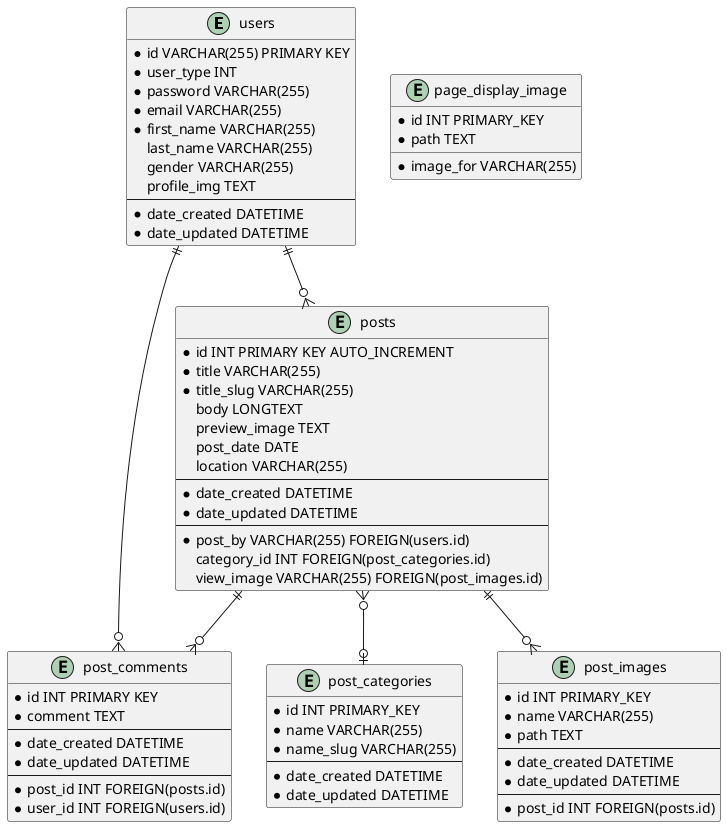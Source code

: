 @startuml

    entity users {
        *id VARCHAR(255) PRIMARY KEY
        *user_type INT
        *password VARCHAR(255)
        *email VARCHAR(255)
        *first_name VARCHAR(255)
        last_name VARCHAR(255)
        gender VARCHAR(255)
        profile_img TEXT
        --
        *date_created DATETIME
        *date_updated DATETIME
    }
    
    entity posts {
        *id INT PRIMARY KEY AUTO_INCREMENT
        *title VARCHAR(255)
        *title_slug VARCHAR(255)
        body LONGTEXT
        preview_image TEXT
        post_date DATE
        location VARCHAR(255)
        --
        *date_created DATETIME
        *date_updated DATETIME
        --
        *post_by VARCHAR(255) FOREIGN(users.id)
        category_id INT FOREIGN(post_categories.id)
        view_image VARCHAR(255) FOREIGN(post_images.id)
    }

    entity post_comments {
        *id INT PRIMARY KEY
        *comment TEXT
        --
        *date_created DATETIME
        *date_updated DATETIME
        --
        *post_id INT FOREIGN(posts.id)
        *user_id INT FOREIGN(users.id)
    }

    entity post_categories {
        *id INT PRIMARY_KEY
        *name VARCHAR(255)
        *name_slug VARCHAR(255)
        --
        *date_created DATETIME
        *date_updated DATETIME
    }

    entity post_images {
        *id INT PRIMARY_KEY
        *name VARCHAR(255)
        *path TEXT
        --
        *date_created DATETIME
        *date_updated DATETIME
        --
        *post_id INT FOREIGN(posts.id)
    }

    entity page_display_image {
        *id INT PRIMARY_KEY
        *path TEXT
        *image_for VARCHAR(255)
    }


    users ||--o{ posts
    users ||--o{ post_comments
    posts ||--o{ post_comments
    posts ||--o{ post_images
    posts }o--o| post_categories


@enduml